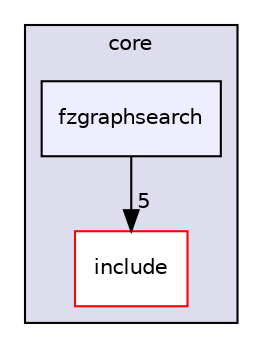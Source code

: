 digraph "core/fzgraphsearch" {
  compound=true
  node [ fontsize="10", fontname="Helvetica"];
  edge [ labelfontsize="10", labelfontname="Helvetica"];
  subgraph clusterdir_4270bfced15e0e73154b13468c7c9ad9 {
    graph [ bgcolor="#ddddee", pencolor="black", label="core" fontname="Helvetica", fontsize="10", URL="dir_4270bfced15e0e73154b13468c7c9ad9.html"]
  dir_24d671cfcbc5d5238a6bd565a49d198f [shape=box label="include" fillcolor="white" style="filled" color="red" URL="dir_24d671cfcbc5d5238a6bd565a49d198f.html"];
  dir_966dfc1550dd15b831d08ebde62883a5 [shape=box, label="fzgraphsearch", style="filled", fillcolor="#eeeeff", pencolor="black", URL="dir_966dfc1550dd15b831d08ebde62883a5.html"];
  }
  dir_966dfc1550dd15b831d08ebde62883a5->dir_24d671cfcbc5d5238a6bd565a49d198f [headlabel="5", labeldistance=1.5 headhref="dir_000005_000050.html"];
}
